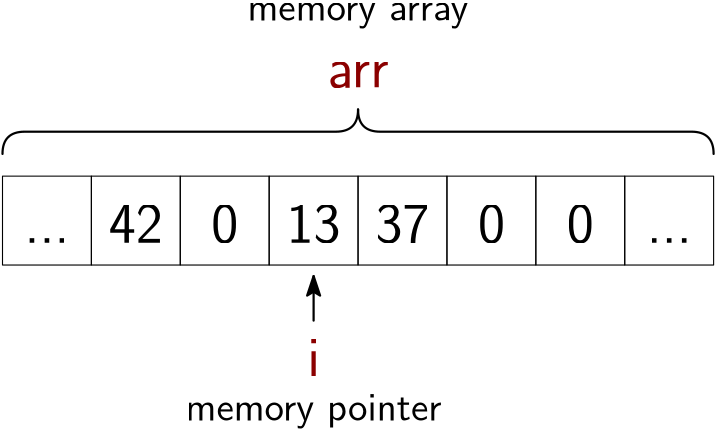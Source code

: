 <?xml version="1.0"?>
<!DOCTYPE ipe SYSTEM "ipe.dtd">
<ipe version="70218" creator="Ipe 7.2.23">
<info created="D:20200729150742" modified="D:20220524075520"/>
<preamble>\usepackage{lmodern}
\renewcommand*\familydefault{\sfdefault}
\usepackage[T1]{fontenc}</preamble>
<ipestyle name="basic">
<symbol name="arrow/arc(spx)">
<path stroke="sym-stroke" fill="sym-stroke" pen="sym-pen">
0 0 m
-1 0.333 l
-1 -0.333 l
h
</path>
</symbol>
<symbol name="arrow/farc(spx)">
<path stroke="sym-stroke" fill="white" pen="sym-pen">
0 0 m
-1 0.333 l
-1 -0.333 l
h
</path>
</symbol>
<symbol name="arrow/ptarc(spx)">
<path stroke="sym-stroke" fill="sym-stroke" pen="sym-pen">
0 0 m
-1 0.333 l
-0.8 0 l
-1 -0.333 l
h
</path>
</symbol>
<symbol name="arrow/fptarc(spx)">
<path stroke="sym-stroke" fill="white" pen="sym-pen">
0 0 m
-1 0.333 l
-0.8 0 l
-1 -0.333 l
h
</path>
</symbol>
<symbol name="mark/circle(sx)" transformations="translations">
<path fill="sym-stroke">
0.6 0 0 0.6 0 0 e
0.4 0 0 0.4 0 0 e
</path>
</symbol>
<symbol name="mark/disk(sx)" transformations="translations">
<path fill="sym-stroke">
0.6 0 0 0.6 0 0 e
</path>
</symbol>
<symbol name="mark/fdisk(sfx)" transformations="translations">
<group>
<path fill="sym-fill">
0.5 0 0 0.5 0 0 e
</path>
<path fill="sym-stroke" fillrule="eofill">
0.6 0 0 0.6 0 0 e
0.4 0 0 0.4 0 0 e
</path>
</group>
</symbol>
<symbol name="mark/box(sx)" transformations="translations">
<path fill="sym-stroke" fillrule="eofill">
-0.6 -0.6 m
0.6 -0.6 l
0.6 0.6 l
-0.6 0.6 l
h
-0.4 -0.4 m
0.4 -0.4 l
0.4 0.4 l
-0.4 0.4 l
h
</path>
</symbol>
<symbol name="mark/square(sx)" transformations="translations">
<path fill="sym-stroke">
-0.6 -0.6 m
0.6 -0.6 l
0.6 0.6 l
-0.6 0.6 l
h
</path>
</symbol>
<symbol name="mark/fsquare(sfx)" transformations="translations">
<group>
<path fill="sym-fill">
-0.5 -0.5 m
0.5 -0.5 l
0.5 0.5 l
-0.5 0.5 l
h
</path>
<path fill="sym-stroke" fillrule="eofill">
-0.6 -0.6 m
0.6 -0.6 l
0.6 0.6 l
-0.6 0.6 l
h
-0.4 -0.4 m
0.4 -0.4 l
0.4 0.4 l
-0.4 0.4 l
h
</path>
</group>
</symbol>
<symbol name="mark/cross(sx)" transformations="translations">
<group>
<path fill="sym-stroke">
-0.43 -0.57 m
0.57 0.43 l
0.43 0.57 l
-0.57 -0.43 l
h
</path>
<path fill="sym-stroke">
-0.43 0.57 m
0.57 -0.43 l
0.43 -0.57 l
-0.57 0.43 l
h
</path>
</group>
</symbol>
<symbol name="arrow/fnormal(spx)">
<path stroke="sym-stroke" fill="white" pen="sym-pen">
0 0 m
-1 0.333 l
-1 -0.333 l
h
</path>
</symbol>
<symbol name="arrow/pointed(spx)">
<path stroke="sym-stroke" fill="sym-stroke" pen="sym-pen">
0 0 m
-1 0.333 l
-0.8 0 l
-1 -0.333 l
h
</path>
</symbol>
<symbol name="arrow/fpointed(spx)">
<path stroke="sym-stroke" fill="white" pen="sym-pen">
0 0 m
-1 0.333 l
-0.8 0 l
-1 -0.333 l
h
</path>
</symbol>
<symbol name="arrow/linear(spx)">
<path stroke="sym-stroke" pen="sym-pen">
-1 0.333 m
0 0 l
-1 -0.333 l
</path>
</symbol>
<symbol name="arrow/fdouble(spx)">
<path stroke="sym-stroke" fill="white" pen="sym-pen">
0 0 m
-1 0.333 l
-1 -0.333 l
h
-1 0 m
-2 0.333 l
-2 -0.333 l
h
</path>
</symbol>
<symbol name="arrow/double(spx)">
<path stroke="sym-stroke" fill="sym-stroke" pen="sym-pen">
0 0 m
-1 0.333 l
-1 -0.333 l
h
-1 0 m
-2 0.333 l
-2 -0.333 l
h
</path>
</symbol>
<symbol name="arrow/mid-normal(spx)">
<path stroke="sym-stroke" fill="sym-stroke" pen="sym-pen">
0.5 0 m
-0.5 0.333 l
-0.5 -0.333 l
h
</path>
</symbol>
<symbol name="arrow/mid-fnormal(spx)">
<path stroke="sym-stroke" fill="white" pen="sym-pen">
0.5 0 m
-0.5 0.333 l
-0.5 -0.333 l
h
</path>
</symbol>
<symbol name="arrow/mid-pointed(spx)">
<path stroke="sym-stroke" fill="sym-stroke" pen="sym-pen">
0.5 0 m
-0.5 0.333 l
-0.3 0 l
-0.5 -0.333 l
h
</path>
</symbol>
<symbol name="arrow/mid-fpointed(spx)">
<path stroke="sym-stroke" fill="white" pen="sym-pen">
0.5 0 m
-0.5 0.333 l
-0.3 0 l
-0.5 -0.333 l
h
</path>
</symbol>
<symbol name="arrow/mid-double(spx)">
<path stroke="sym-stroke" fill="sym-stroke" pen="sym-pen">
1 0 m
0 0.333 l
0 -0.333 l
h
0 0 m
-1 0.333 l
-1 -0.333 l
h
</path>
</symbol>
<symbol name="arrow/mid-fdouble(spx)">
<path stroke="sym-stroke" fill="white" pen="sym-pen">
1 0 m
0 0.333 l
0 -0.333 l
h
0 0 m
-1 0.333 l
-1 -0.333 l
h
</path>
</symbol>
<anglesize name="22.5 deg" value="22.5"/>
<anglesize name="30 deg" value="30"/>
<anglesize name="45 deg" value="45"/>
<anglesize name="60 deg" value="60"/>
<anglesize name="90 deg" value="90"/>
<arrowsize name="large" value="10"/>
<arrowsize name="small" value="5"/>
<arrowsize name="tiny" value="3"/>
<color name="blue" value="0 0 1"/>
<color name="brown" value="0.647 0.165 0.165"/>
<color name="darkblue" value="0 0 0.545"/>
<color name="darkcyan" value="0 0.545 0.545"/>
<color name="darkgray" value="0.663"/>
<color name="darkgreen" value="0 0.392 0"/>
<color name="darkmagenta" value="0.545 0 0.545"/>
<color name="darkorange" value="1 0.549 0"/>
<color name="darkred" value="0.545 0 0"/>
<color name="gold" value="1 0.843 0"/>
<color name="gray" value="0.745"/>
<color name="green" value="0 1 0"/>
<color name="lightblue" value="0.678 0.847 0.902"/>
<color name="lightcyan" value="0.878 1 1"/>
<color name="lightgray" value="0.827"/>
<color name="lightgreen" value="0.565 0.933 0.565"/>
<color name="lightyellow" value="1 1 0.878"/>
<color name="navy" value="0 0 0.502"/>
<color name="orange" value="1 0.647 0"/>
<color name="pink" value="1 0.753 0.796"/>
<color name="purple" value="0.627 0.125 0.941"/>
<color name="red" value="1 0 0"/>
<color name="seagreen" value="0.18 0.545 0.341"/>
<color name="turquoise" value="0.251 0.878 0.816"/>
<color name="violet" value="0.933 0.51 0.933"/>
<color name="yellow" value="1 1 0"/>
<dashstyle name="dash dot dotted" value="[4 2 1 2 1 2] 0"/>
<dashstyle name="dash dotted" value="[4 2 1 2] 0"/>
<dashstyle name="dashed" value="[4] 0"/>
<dashstyle name="dotted" value="[1 3] 0"/>
<gridsize name="10 pts (~3.5 mm)" value="10"/>
<gridsize name="14 pts (~5 mm)" value="14"/>
<gridsize name="16 pts (~6 mm)" value="16"/>
<gridsize name="20 pts (~7 mm)" value="20"/>
<gridsize name="28 pts (~10 mm)" value="28"/>
<gridsize name="32 pts (~12 mm)" value="32"/>
<gridsize name="4 pts" value="4"/>
<gridsize name="56 pts (~20 mm)" value="56"/>
<gridsize name="8 pts (~3 mm)" value="8"/>
<opacity name="10%" value="0.1"/>
<opacity name="30%" value="0.3"/>
<opacity name="50%" value="0.5"/>
<opacity name="75%" value="0.75"/>
<pen name="fat" value="1.2"/>
<pen name="heavier" value="0.8"/>
<pen name="ultrafat" value="2"/>
<symbolsize name="large" value="5"/>
<symbolsize name="small" value="2"/>
<symbolsize name="tiny" value="1.1"/>
<textsize name="Huge" value="\Huge"/>
<textsize name="LARGE" value="\LARGE"/>
<textsize name="Large" value="\Large"/>
<textsize name="footnote" value="\footnotesize"/>
<textsize name="huge" value="\huge"/>
<textsize name="large" value="\large"/>
<textsize name="small" value="\small"/>
<textsize name="tiny" value="\tiny"/>
<textstyle name="center" begin="\begin{center}" end="\end{center}"/>
<textstyle name="item" begin="\begin{itemize}\item{}" end="\end{itemize}"/>
<textstyle name="itemize" begin="\begin{itemize}" end="\end{itemize}"/>
<layout paper="500 300" origin="0 0" frame="500 300" skip="128"/>
<tiling name="falling" angle="-60" step="4" width="1"/>
<tiling name="rising" angle="30" step="4" width="1"/>
</ipestyle>
<page>
<layer name="mem-tape"/>
<layer name="mem-point"/>
<layer name="arr"/>
<view layers="mem-tape mem-point arr" active="mem-point"/>
<text layer="mem-tape" matrix="1 0 0 1 24 0" transformations="translations" pos="88 200" stroke="black" type="label" width="19.431" height="13.367" depth="0" halign="center" valign="baseline" size="huge">42</text>
<text matrix="1 0 0 1 24 4" transformations="translations" pos="120 196" stroke="black" type="label" width="9.715" height="13.367" depth="0" halign="center" valign="baseline" size="huge">0</text>
<text matrix="1 0 0 1 24 4" transformations="translations" pos="152 196" stroke="black" type="label" width="19.431" height="13.367" depth="0" halign="center" valign="baseline" size="huge">13</text>
<text matrix="1 0 0 1 32 0" transformations="translations" pos="176 200" stroke="black" type="label" width="19.431" height="13.367" depth="0" halign="center" valign="baseline" size="huge">37</text>
<text matrix="1 0 0 1 32 0" transformations="translations" pos="208 200" stroke="black" type="label" width="9.715" height="13.367" depth="0" halign="center" valign="baseline" size="huge">0</text>
<text matrix="1 0 0 1 32 0" transformations="translations" pos="240 200" stroke="black" type="label" width="9.715" height="13.367" depth="0" halign="center" valign="baseline" size="huge">0</text>
<text matrix="1 0 0 1 32 0" transformations="translations" pos="272 200" stroke="black" type="label" width="16.193" height="1.661" depth="0" halign="center" valign="baseline" size="huge">...</text>
<path stroke="black" cap="1" join="1">
64 224 m
64 192 l
96 192 l
96 224 l
h
</path>
<path matrix="1 0 0 1 32 0" stroke="black" cap="1" join="1">
64 224 m
64 192 l
96 192 l
96 224 l
h
</path>
<path matrix="1 0 0 1 64 0" stroke="black" cap="1" join="1">
64 224 m
64 192 l
96 192 l
96 224 l
h
</path>
<path matrix="1 0 0 1 96 0" stroke="black" cap="1" join="1">
64 224 m
64 192 l
96 192 l
96 224 l
h
</path>
<path matrix="1 0 0 1 128 0" stroke="black" cap="1" join="1">
64 224 m
64 192 l
96 192 l
96 224 l
h
</path>
<path matrix="1 0 0 1 160 0" stroke="black" cap="1" join="1">
64 224 m
64 192 l
96 192 l
96 224 l
h
</path>
<path matrix="1 0 0 1 192 0" stroke="black" cap="1" join="1">
64 224 m
64 192 l
96 192 l
96 224 l
h
</path>
<path layer="mem-point" matrix="1 0 0 1 32 4" stroke="black" pen="heavier" cap="1" join="1" arrow="pointed/normal">
144 168 m
144 184 l
</path>
<text matrix="1 0 0 1 32 0" transformations="translations" pos="144 152" stroke="darkred" type="label" width="4.6" height="13.367" depth="0" halign="center" valign="baseline" size="huge">i</text>
<path layer="mem-tape" matrix="1 0 0 1 224 0" stroke="black" cap="1" join="1">
64 224 m
64 192 l
96 192 l
96 224 l
h
</path>
<text matrix="1 0 0 1 -192 0" transformations="translations" pos="272 200" stroke="black" type="label" width="16.193" height="1.661" depth="0" halign="center" valign="baseline" size="huge">...</text>
<path layer="arr" stroke="black" pen="heavier" cap="1" join="1">
64 232 m
64 240
72 240 c
184 240 l
192 240
192 248 c
</path>
<path matrix="-1 0 0 1 384 0" stroke="black" pen="heavier" cap="1" join="1">
64 232 m
64 240
72 240 c
184 240 l
192 240
192 248 c
</path>
<text transformations="translations" pos="192 256" stroke="darkred" type="label" width="22.014" height="8.965" depth="0" halign="center" valign="baseline" size="huge">arr</text>
<text layer="mem-tape" matrix="1 0 0 1 0 8" transformations="translations" pos="192 272" stroke="black" type="label" width="79.616" height="6.409" depth="2.79" halign="center" valign="baseline" size="Large">memory array</text>
<text layer="mem-point" matrix="1 0 0 1 -16 -120" transformations="translations" pos="192 256" stroke="black" type="label" width="92.196" height="9.397" depth="2.79" halign="center" valign="baseline" size="Large">memory pointer</text>
</page>
</ipe>
